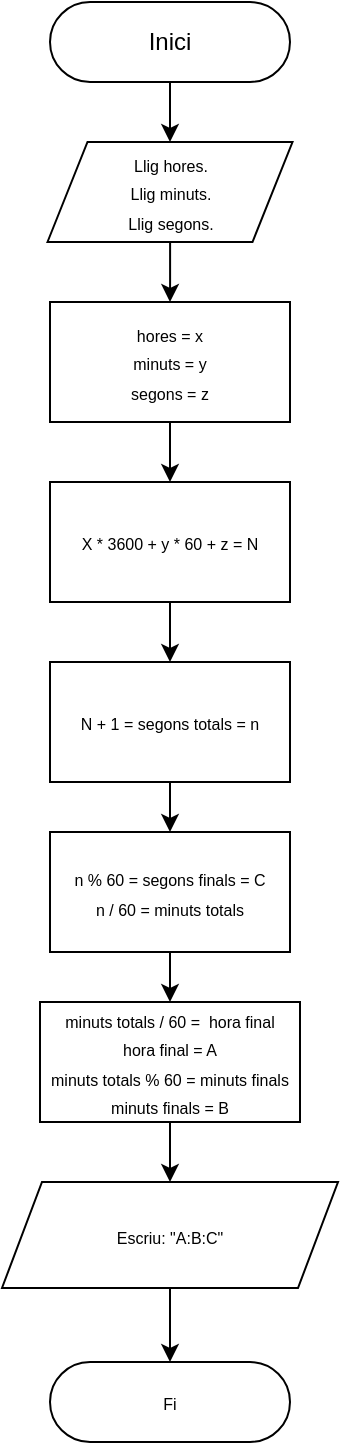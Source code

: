 <mxfile version="15.2.7" type="device"><diagram id="eKIWjSdP0dYl6xrOI0_O" name="Page-1"><mxGraphModel dx="419" dy="472" grid="1" gridSize="10" guides="1" tooltips="1" connect="1" arrows="1" fold="1" page="1" pageScale="1" pageWidth="583" pageHeight="827" math="0" shadow="0"><root><mxCell id="0"/><mxCell id="1" parent="0"/><mxCell id="lYKIDzgybNfmzv4iFpAt-2" style="edgeStyle=orthogonalEdgeStyle;rounded=0;orthogonalLoop=1;jettySize=auto;html=1;entryX=0.5;entryY=0;entryDx=0;entryDy=0;" parent="1" source="lYKIDzgybNfmzv4iFpAt-1" target="lYKIDzgybNfmzv4iFpAt-3" edge="1"><mxGeometry relative="1" as="geometry"><mxPoint x="300" y="90" as="targetPoint"/></mxGeometry></mxCell><mxCell id="lYKIDzgybNfmzv4iFpAt-1" value="Inici" style="rounded=1;whiteSpace=wrap;html=1;arcSize=50;" parent="1" vertex="1"><mxGeometry x="240" width="120" height="40" as="geometry"/></mxCell><mxCell id="lYKIDzgybNfmzv4iFpAt-4" style="edgeStyle=orthogonalEdgeStyle;rounded=0;orthogonalLoop=1;jettySize=auto;html=1;" parent="1" source="lYKIDzgybNfmzv4iFpAt-3" target="lYKIDzgybNfmzv4iFpAt-5" edge="1"><mxGeometry relative="1" as="geometry"><mxPoint x="300" y="160" as="targetPoint"/></mxGeometry></mxCell><mxCell id="lYKIDzgybNfmzv4iFpAt-3" value="&lt;font style=&quot;font-size: 8px&quot;&gt;Llig hores.&lt;br&gt;Llig minuts.&lt;br&gt;Llig segons.&lt;br&gt;&lt;/font&gt;" style="shape=parallelogram;perimeter=parallelogramPerimeter;whiteSpace=wrap;html=1;fixedSize=1;" parent="1" vertex="1"><mxGeometry x="238.75" y="70" width="122.5" height="50" as="geometry"/></mxCell><mxCell id="lYKIDzgybNfmzv4iFpAt-6" style="edgeStyle=orthogonalEdgeStyle;rounded=0;orthogonalLoop=1;jettySize=auto;html=1;" parent="1" source="lYKIDzgybNfmzv4iFpAt-5" target="lYKIDzgybNfmzv4iFpAt-7" edge="1"><mxGeometry relative="1" as="geometry"><mxPoint x="300" y="250" as="targetPoint"/></mxGeometry></mxCell><mxCell id="lYKIDzgybNfmzv4iFpAt-5" value="&lt;font style=&quot;font-size: 8px&quot;&gt;hores = x&lt;br&gt;minuts = y&lt;br&gt;segons = z&lt;br&gt;&lt;/font&gt;" style="rounded=0;whiteSpace=wrap;html=1;" parent="1" vertex="1"><mxGeometry x="240" y="150" width="120" height="60" as="geometry"/></mxCell><mxCell id="lYKIDzgybNfmzv4iFpAt-8" style="edgeStyle=orthogonalEdgeStyle;rounded=0;orthogonalLoop=1;jettySize=auto;html=1;" parent="1" source="lYKIDzgybNfmzv4iFpAt-7" target="lYKIDzgybNfmzv4iFpAt-9" edge="1"><mxGeometry relative="1" as="geometry"><mxPoint x="300" y="330" as="targetPoint"/></mxGeometry></mxCell><mxCell id="lYKIDzgybNfmzv4iFpAt-7" value="&lt;font style=&quot;font-size: 8px&quot;&gt;X * 3600 + y * 60 + z = N&lt;/font&gt;" style="rounded=0;whiteSpace=wrap;html=1;" parent="1" vertex="1"><mxGeometry x="240" y="240" width="120" height="60" as="geometry"/></mxCell><mxCell id="lYKIDzgybNfmzv4iFpAt-10" style="edgeStyle=orthogonalEdgeStyle;rounded=0;orthogonalLoop=1;jettySize=auto;html=1;" parent="1" source="lYKIDzgybNfmzv4iFpAt-9" target="lYKIDzgybNfmzv4iFpAt-11" edge="1"><mxGeometry relative="1" as="geometry"><mxPoint x="300" y="430" as="targetPoint"/></mxGeometry></mxCell><mxCell id="lYKIDzgybNfmzv4iFpAt-9" value="&lt;font style=&quot;font-size: 8px&quot;&gt;N + 1 = segons totals = n&lt;/font&gt;" style="rounded=0;whiteSpace=wrap;html=1;" parent="1" vertex="1"><mxGeometry x="240" y="330" width="120" height="60" as="geometry"/></mxCell><mxCell id="lYKIDzgybNfmzv4iFpAt-12" style="edgeStyle=orthogonalEdgeStyle;rounded=0;orthogonalLoop=1;jettySize=auto;html=1;entryX=0.5;entryY=0;entryDx=0;entryDy=0;" parent="1" source="lYKIDzgybNfmzv4iFpAt-11" target="lYKIDzgybNfmzv4iFpAt-15" edge="1"><mxGeometry relative="1" as="geometry"><mxPoint x="300" y="500.0" as="targetPoint"/></mxGeometry></mxCell><mxCell id="lYKIDzgybNfmzv4iFpAt-11" value="&lt;font style=&quot;font-size: 8px&quot;&gt;n % 60 = segons finals = C&lt;br&gt;n / 60 = minuts totals&lt;br&gt;&lt;/font&gt;" style="rounded=0;whiteSpace=wrap;html=1;" parent="1" vertex="1"><mxGeometry x="240" y="415" width="120" height="60" as="geometry"/></mxCell><mxCell id="lYKIDzgybNfmzv4iFpAt-16" style="edgeStyle=orthogonalEdgeStyle;rounded=0;orthogonalLoop=1;jettySize=auto;html=1;entryX=0.5;entryY=0;entryDx=0;entryDy=0;entryPerimeter=0;" parent="1" source="lYKIDzgybNfmzv4iFpAt-15" target="lYKIDzgybNfmzv4iFpAt-20" edge="1"><mxGeometry relative="1" as="geometry"><mxPoint x="299.931" y="680.0" as="targetPoint"/></mxGeometry></mxCell><mxCell id="lYKIDzgybNfmzv4iFpAt-15" value="&lt;font style=&quot;font-size: 8px&quot;&gt;minuts totals / 60 =&amp;nbsp; hora final&lt;br&gt;hora final = A&lt;br&gt;minuts totals % 60 = minuts finals&lt;br&gt;minuts finals = B&lt;br&gt;&lt;/font&gt;" style="rounded=0;whiteSpace=wrap;html=1;" parent="1" vertex="1"><mxGeometry x="235" y="500" width="130" height="60" as="geometry"/></mxCell><mxCell id="lYKIDzgybNfmzv4iFpAt-21" style="edgeStyle=orthogonalEdgeStyle;rounded=0;orthogonalLoop=1;jettySize=auto;html=1;" parent="1" source="lYKIDzgybNfmzv4iFpAt-20" target="lYKIDzgybNfmzv4iFpAt-22" edge="1"><mxGeometry relative="1" as="geometry"><mxPoint x="300" y="880" as="targetPoint"/></mxGeometry></mxCell><mxCell id="lYKIDzgybNfmzv4iFpAt-20" value="&lt;font style=&quot;font-size: 8px&quot;&gt;Escriu: &quot;A:B:C&quot;&lt;/font&gt;" style="shape=parallelogram;perimeter=parallelogramPerimeter;whiteSpace=wrap;html=1;fixedSize=1;" parent="1" vertex="1"><mxGeometry x="216" y="590" width="168" height="53" as="geometry"/></mxCell><mxCell id="lYKIDzgybNfmzv4iFpAt-22" value="&lt;font style=&quot;font-size: 8px&quot;&gt;Fi&lt;/font&gt;" style="rounded=1;whiteSpace=wrap;html=1;arcSize=50;" parent="1" vertex="1"><mxGeometry x="240" y="680" width="120" height="40" as="geometry"/></mxCell></root></mxGraphModel></diagram></mxfile>